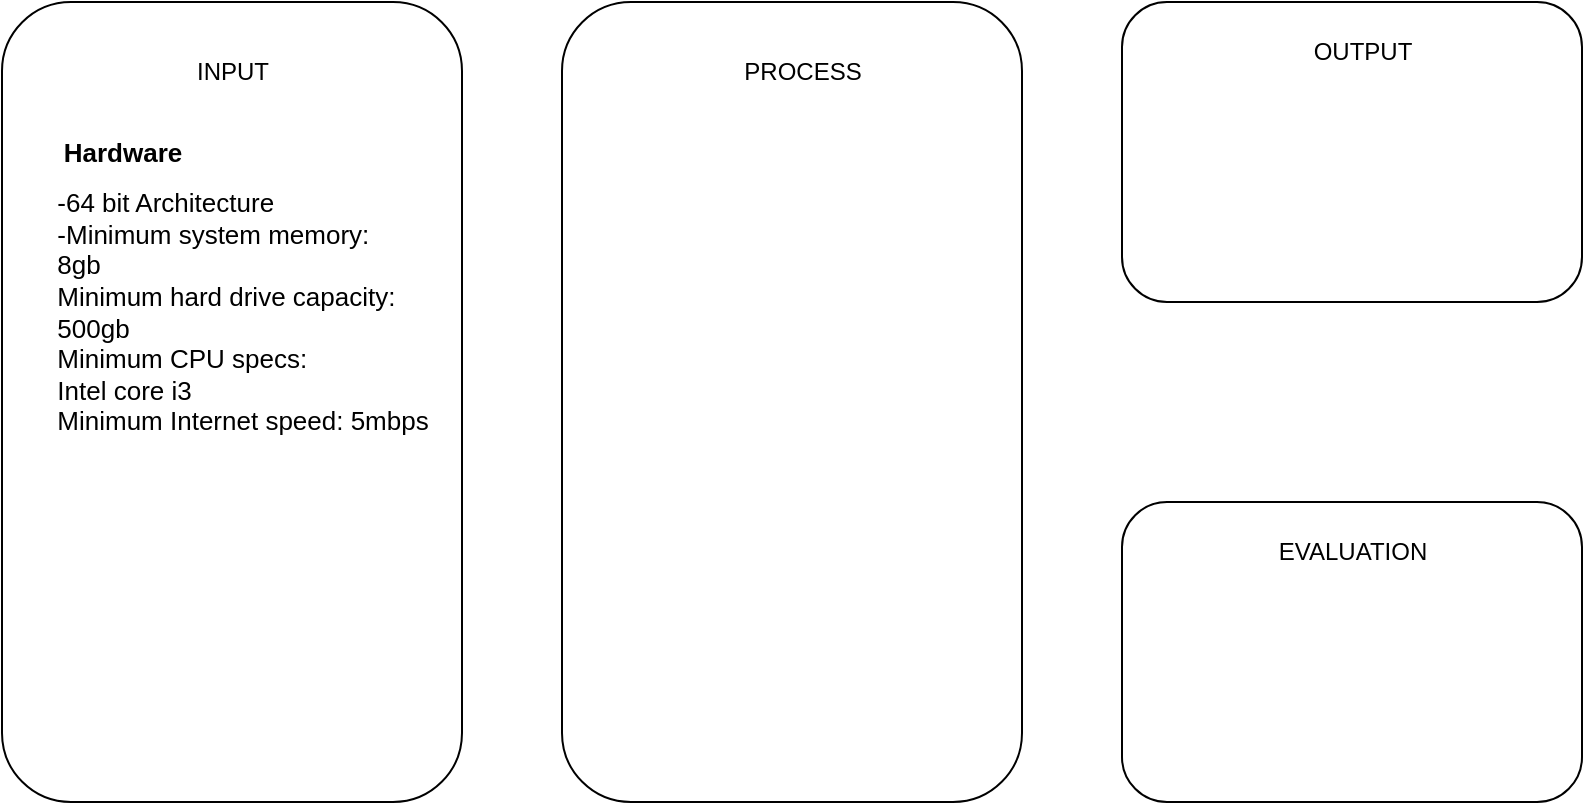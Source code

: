 <mxfile version="22.0.8" type="device">
  <diagram name="Page-1" id="_KrqYm6iSiH7gBCBTovp">
    <mxGraphModel dx="594" dy="1640" grid="1" gridSize="10" guides="1" tooltips="1" connect="1" arrows="1" fold="1" page="1" pageScale="1" pageWidth="850" pageHeight="1100" math="0" shadow="0">
      <root>
        <mxCell id="0" />
        <mxCell id="1" parent="0" />
        <mxCell id="z1p9RPbKcic8axvv2RAE-1" value="" style="rounded=1;whiteSpace=wrap;html=1;" vertex="1" parent="1">
          <mxGeometry x="30" y="110" width="230" height="400" as="geometry" />
        </mxCell>
        <mxCell id="z1p9RPbKcic8axvv2RAE-2" value="INPUT" style="text;html=1;align=center;verticalAlign=middle;resizable=0;points=[];autosize=1;strokeColor=none;fillColor=none;" vertex="1" parent="1">
          <mxGeometry x="115" y="130" width="60" height="30" as="geometry" />
        </mxCell>
        <mxCell id="z1p9RPbKcic8axvv2RAE-3" value="" style="rounded=1;whiteSpace=wrap;html=1;" vertex="1" parent="1">
          <mxGeometry x="310" y="110" width="230" height="400" as="geometry" />
        </mxCell>
        <mxCell id="z1p9RPbKcic8axvv2RAE-4" value="PROCESS" style="text;html=1;align=center;verticalAlign=middle;resizable=0;points=[];autosize=1;strokeColor=none;fillColor=none;" vertex="1" parent="1">
          <mxGeometry x="390" y="130" width="80" height="30" as="geometry" />
        </mxCell>
        <mxCell id="z1p9RPbKcic8axvv2RAE-6" value="" style="rounded=1;whiteSpace=wrap;html=1;" vertex="1" parent="1">
          <mxGeometry x="590" y="110" width="230" height="150" as="geometry" />
        </mxCell>
        <mxCell id="z1p9RPbKcic8axvv2RAE-7" value="" style="rounded=1;whiteSpace=wrap;html=1;" vertex="1" parent="1">
          <mxGeometry x="590" y="360" width="230" height="150" as="geometry" />
        </mxCell>
        <mxCell id="z1p9RPbKcic8axvv2RAE-8" value="OUTPUT" style="text;html=1;align=center;verticalAlign=middle;resizable=0;points=[];autosize=1;strokeColor=none;fillColor=none;" vertex="1" parent="1">
          <mxGeometry x="675" y="120" width="70" height="30" as="geometry" />
        </mxCell>
        <mxCell id="z1p9RPbKcic8axvv2RAE-9" value="EVALUATION" style="text;html=1;align=center;verticalAlign=middle;resizable=0;points=[];autosize=1;strokeColor=none;fillColor=none;" vertex="1" parent="1">
          <mxGeometry x="655" y="370" width="100" height="30" as="geometry" />
        </mxCell>
        <mxCell id="z1p9RPbKcic8axvv2RAE-10" value="&lt;font style=&quot;font-size: 13px;&quot;&gt;&lt;b&gt;Hardware&lt;/b&gt;&lt;/font&gt;" style="text;html=1;align=center;verticalAlign=middle;resizable=0;points=[];autosize=1;strokeColor=none;fillColor=none;" vertex="1" parent="1">
          <mxGeometry x="50" y="170" width="80" height="30" as="geometry" />
        </mxCell>
        <mxCell id="z1p9RPbKcic8axvv2RAE-11" value="&lt;div style=&quot;text-align: left; font-size: 13px;&quot;&gt;&lt;span style=&quot;background-color: initial;&quot;&gt;&lt;font style=&quot;font-size: 13px;&quot;&gt;-64 bit Architecture&lt;/font&gt;&lt;/span&gt;&lt;/div&gt;&lt;div style=&quot;text-align: left; font-size: 13px;&quot;&gt;&lt;span style=&quot;background-color: initial;&quot;&gt;&lt;font style=&quot;font-size: 13px;&quot;&gt;-Minimum system memory:&lt;/font&gt;&lt;/span&gt;&lt;/div&gt;&lt;div style=&quot;text-align: left; font-size: 13px;&quot;&gt;&lt;span style=&quot;background-color: initial;&quot;&gt;&lt;font style=&quot;font-size: 13px;&quot;&gt;8gb&amp;nbsp;&lt;/font&gt;&lt;/span&gt;&lt;/div&gt;&lt;div style=&quot;text-align: left; font-size: 13px;&quot;&gt;&lt;span style=&quot;background-color: initial;&quot;&gt;&lt;font style=&quot;font-size: 13px;&quot;&gt;Minimum hard drive capacity:&lt;/font&gt;&lt;/span&gt;&lt;/div&gt;&lt;div style=&quot;text-align: left; font-size: 13px;&quot;&gt;&lt;span style=&quot;background-color: initial;&quot;&gt;&lt;font style=&quot;font-size: 13px;&quot;&gt;500gb&lt;/font&gt;&lt;/span&gt;&lt;/div&gt;&lt;div style=&quot;text-align: left; font-size: 13px;&quot;&gt;&lt;span style=&quot;background-color: initial;&quot;&gt;&lt;font style=&quot;font-size: 13px;&quot;&gt;Minimum CPU specs:&lt;/font&gt;&lt;/span&gt;&lt;/div&gt;&lt;div style=&quot;text-align: left; font-size: 13px;&quot;&gt;&lt;span style=&quot;background-color: initial;&quot;&gt;&lt;font style=&quot;font-size: 13px;&quot;&gt;Intel core i3&lt;/font&gt;&lt;/span&gt;&lt;/div&gt;&lt;div style=&quot;text-align: left; font-size: 13px;&quot;&gt;&lt;span style=&quot;background-color: initial;&quot;&gt;&lt;font style=&quot;font-size: 13px;&quot;&gt;Minimum Internet speed: 5mbps&lt;/font&gt;&lt;/span&gt;&lt;/div&gt;" style="text;html=1;align=center;verticalAlign=middle;resizable=0;points=[];autosize=1;strokeColor=none;fillColor=none;" vertex="1" parent="1">
          <mxGeometry x="45" y="195" width="210" height="140" as="geometry" />
        </mxCell>
      </root>
    </mxGraphModel>
  </diagram>
</mxfile>
